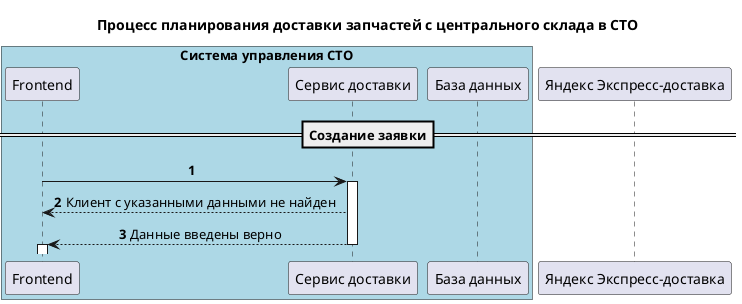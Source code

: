 @startuml
Title Процесс планирования доставки запчастей с центрального склада в СТО
autonumber
skinparam sequenceMessageAlign center

box "Система управления СТО" #LightBlue
participant  Frontend
participant "Сервис доставки" as Delivery
participant "База данных" as Database
end box

participant  "Яндекс Экспресс-доставка"

==Создание заявки==

Frontend->Delivery: 
activate Delivery

Frontend<--Delivery: Клиент с указанными данными не найден
Frontend<--Delivery: Данные введены верно
deactivate Delivery
activate Frontend

@enduml
